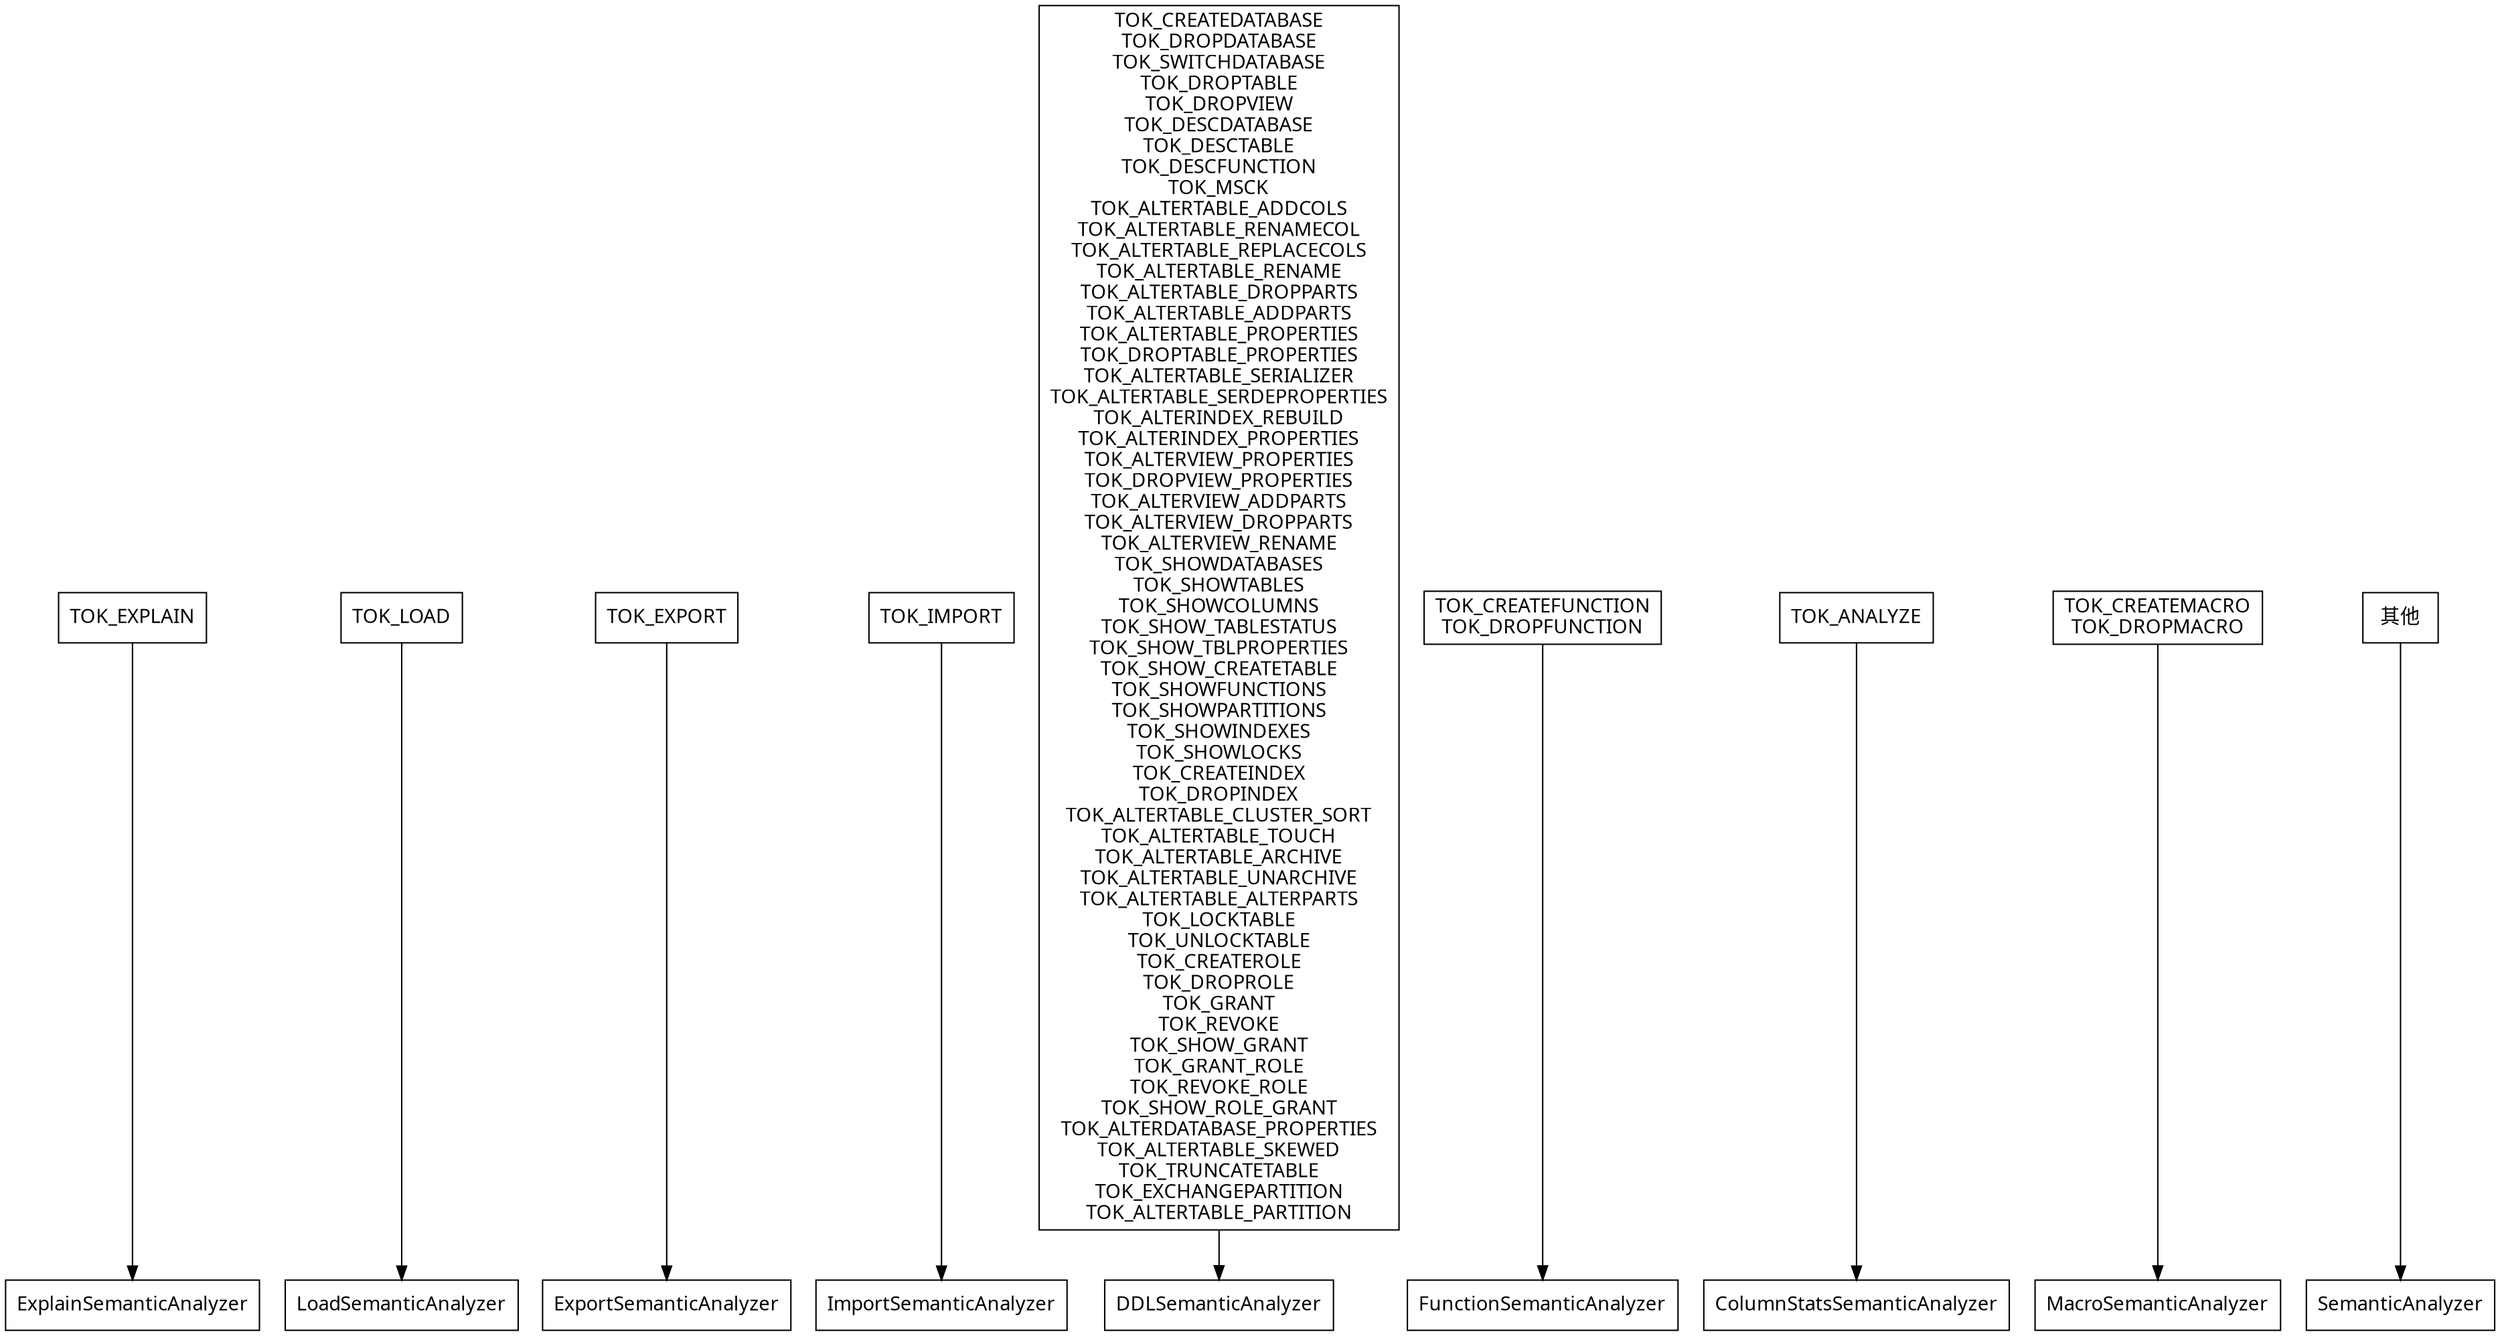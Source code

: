 digraph "Fast-forward"
{
node[fontname="FangSong"  shape= box];
edge[fontname="FangSong"];
graph[fontname="FangSong"];

      TOK_EXPLAIN->ExplainSemanticAnalyzer;
      TOK_LOAD->LoadSemanticAnalyzer;
      TOK_EXPORT->ExportSemanticAnalyzer;
      TOK_IMPORT->ImportSemanticAnalyzer;
      a[ label = "TOK_CREATEDATABASE\nTOK_DROPDATABASE\nTOK_SWITCHDATABASE\nTOK_DROPTABLE\nTOK_DROPVIEW\nTOK_DESCDATABASE\nTOK_DESCTABLE\nTOK_DESCFUNCTION\nTOK_MSCK\nTOK_ALTERTABLE_ADDCOLS\nTOK_ALTERTABLE_RENAMECOL\nTOK_ALTERTABLE_REPLACECOLS\nTOK_ALTERTABLE_RENAME\nTOK_ALTERTABLE_DROPPARTS\nTOK_ALTERTABLE_ADDPARTS\nTOK_ALTERTABLE_PROPERTIES\nTOK_DROPTABLE_PROPERTIES\nTOK_ALTERTABLE_SERIALIZER\nTOK_ALTERTABLE_SERDEPROPERTIES\nTOK_ALTERINDEX_REBUILD\nTOK_ALTERINDEX_PROPERTIES\nTOK_ALTERVIEW_PROPERTIES\nTOK_DROPVIEW_PROPERTIES\nTOK_ALTERVIEW_ADDPARTS\nTOK_ALTERVIEW_DROPPARTS\nTOK_ALTERVIEW_RENAME\nTOK_SHOWDATABASES\nTOK_SHOWTABLES\nTOK_SHOWCOLUMNS\nTOK_SHOW_TABLESTATUS\nTOK_SHOW_TBLPROPERTIES\nTOK_SHOW_CREATETABLE\nTOK_SHOWFUNCTIONS\nTOK_SHOWPARTITIONS\nTOK_SHOWINDEXES\nTOK_SHOWLOCKS\nTOK_CREATEINDEX\nTOK_DROPINDEX\nTOK_ALTERTABLE_CLUSTER_SORT\nTOK_ALTERTABLE_TOUCH\nTOK_ALTERTABLE_ARCHIVE\nTOK_ALTERTABLE_UNARCHIVE\nTOK_ALTERTABLE_ALTERPARTS\nTOK_LOCKTABLE\nTOK_UNLOCKTABLE\nTOK_CREATEROLE\nTOK_DROPROLE\nTOK_GRANT\nTOK_REVOKE\nTOK_SHOW_GRANT\nTOK_GRANT_ROLE\nTOK_REVOKE_ROLE\nTOK_SHOW_ROLE_GRANT\nTOK_ALTERDATABASE_PROPERTIES\nTOK_ALTERTABLE_SKEWED\nTOK_TRUNCATETABLE\nTOK_EXCHANGEPARTITION\nTOK_ALTERTABLE_PARTITION"]; 
	a -> DDLSemanticAnalyzer;
      b [label = "TOK_CREATEFUNCTION\nTOK_DROPFUNCTION"];
	b -> FunctionSemanticAnalyzer;
      TOK_ANALYZE->ColumnStatsSemanticAnalyzer;
      c[ label = "TOK_CREATEMACRO\nTOK_DROPMACRO"];
	c -> MacroSemanticAnalyzer;
	"其他"->SemanticAnalyzer;
}